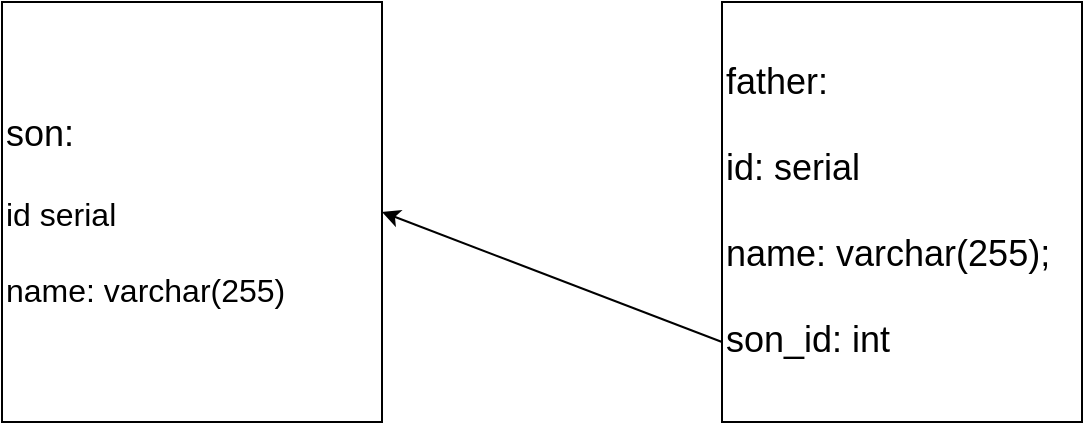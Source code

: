 <mxfile version="18.2.0" type="github">
  <diagram id="GwwkPypv9oJo8DvXTh1N" name="Page-1">
    <mxGraphModel dx="868" dy="477" grid="1" gridSize="10" guides="1" tooltips="1" connect="1" arrows="1" fold="1" page="1" pageScale="1" pageWidth="827" pageHeight="1169" math="0" shadow="0">
      <root>
        <mxCell id="0" />
        <mxCell id="1" parent="0" />
        <mxCell id="wlpXhkUfP4olv9oXEfLN-3" value="&lt;div style=&quot;&quot;&gt;&lt;span style=&quot;background-color: initial;&quot;&gt;&lt;font style=&quot;font-size: 18px;&quot;&gt;son:&lt;/font&gt;&lt;/span&gt;&lt;/div&gt;&lt;div style=&quot;&quot;&gt;&lt;span style=&quot;background-color: initial;&quot;&gt;&lt;font size=&quot;3&quot;&gt;&lt;br&gt;&lt;/font&gt;&lt;/span&gt;&lt;/div&gt;&lt;div style=&quot;&quot;&gt;&lt;span style=&quot;background-color: initial;&quot;&gt;&lt;font size=&quot;3&quot;&gt;id serial&lt;/font&gt;&lt;/span&gt;&lt;/div&gt;&lt;div style=&quot;&quot;&gt;&lt;span style=&quot;background-color: initial;&quot;&gt;&lt;font size=&quot;3&quot;&gt;&lt;br&gt;&lt;/font&gt;&lt;/span&gt;&lt;/div&gt;&lt;div style=&quot;&quot;&gt;&lt;span style=&quot;background-color: initial;&quot;&gt;&lt;font size=&quot;3&quot;&gt;name: varchar(255)&lt;/font&gt;&lt;/span&gt;&lt;/div&gt;" style="rounded=0;whiteSpace=wrap;html=1;align=left;" parent="1" vertex="1">
          <mxGeometry x="110" y="60" width="190" height="210" as="geometry" />
        </mxCell>
        <mxCell id="wlpXhkUfP4olv9oXEfLN-7" value="&lt;font style=&quot;font-size: 18px;&quot;&gt;father:&lt;br&gt;&lt;br&gt;id: serial&lt;br&gt;&lt;br&gt;name: varchar(255);&lt;br&gt;&lt;br&gt;son_id: int&lt;/font&gt;" style="rounded=0;whiteSpace=wrap;html=1;align=left;" parent="1" vertex="1">
          <mxGeometry x="470" y="60" width="180" height="210" as="geometry" />
        </mxCell>
        <mxCell id="plhnmhnb_Tc7L_MUaPgg-1" value="" style="endArrow=classic;html=1;rounded=0;fontSize=18;entryX=1;entryY=0.5;entryDx=0;entryDy=0;" edge="1" parent="1" target="wlpXhkUfP4olv9oXEfLN-3">
          <mxGeometry width="50" height="50" relative="1" as="geometry">
            <mxPoint x="470" y="230" as="sourcePoint" />
            <mxPoint x="440" y="180" as="targetPoint" />
          </mxGeometry>
        </mxCell>
      </root>
    </mxGraphModel>
  </diagram>
</mxfile>
